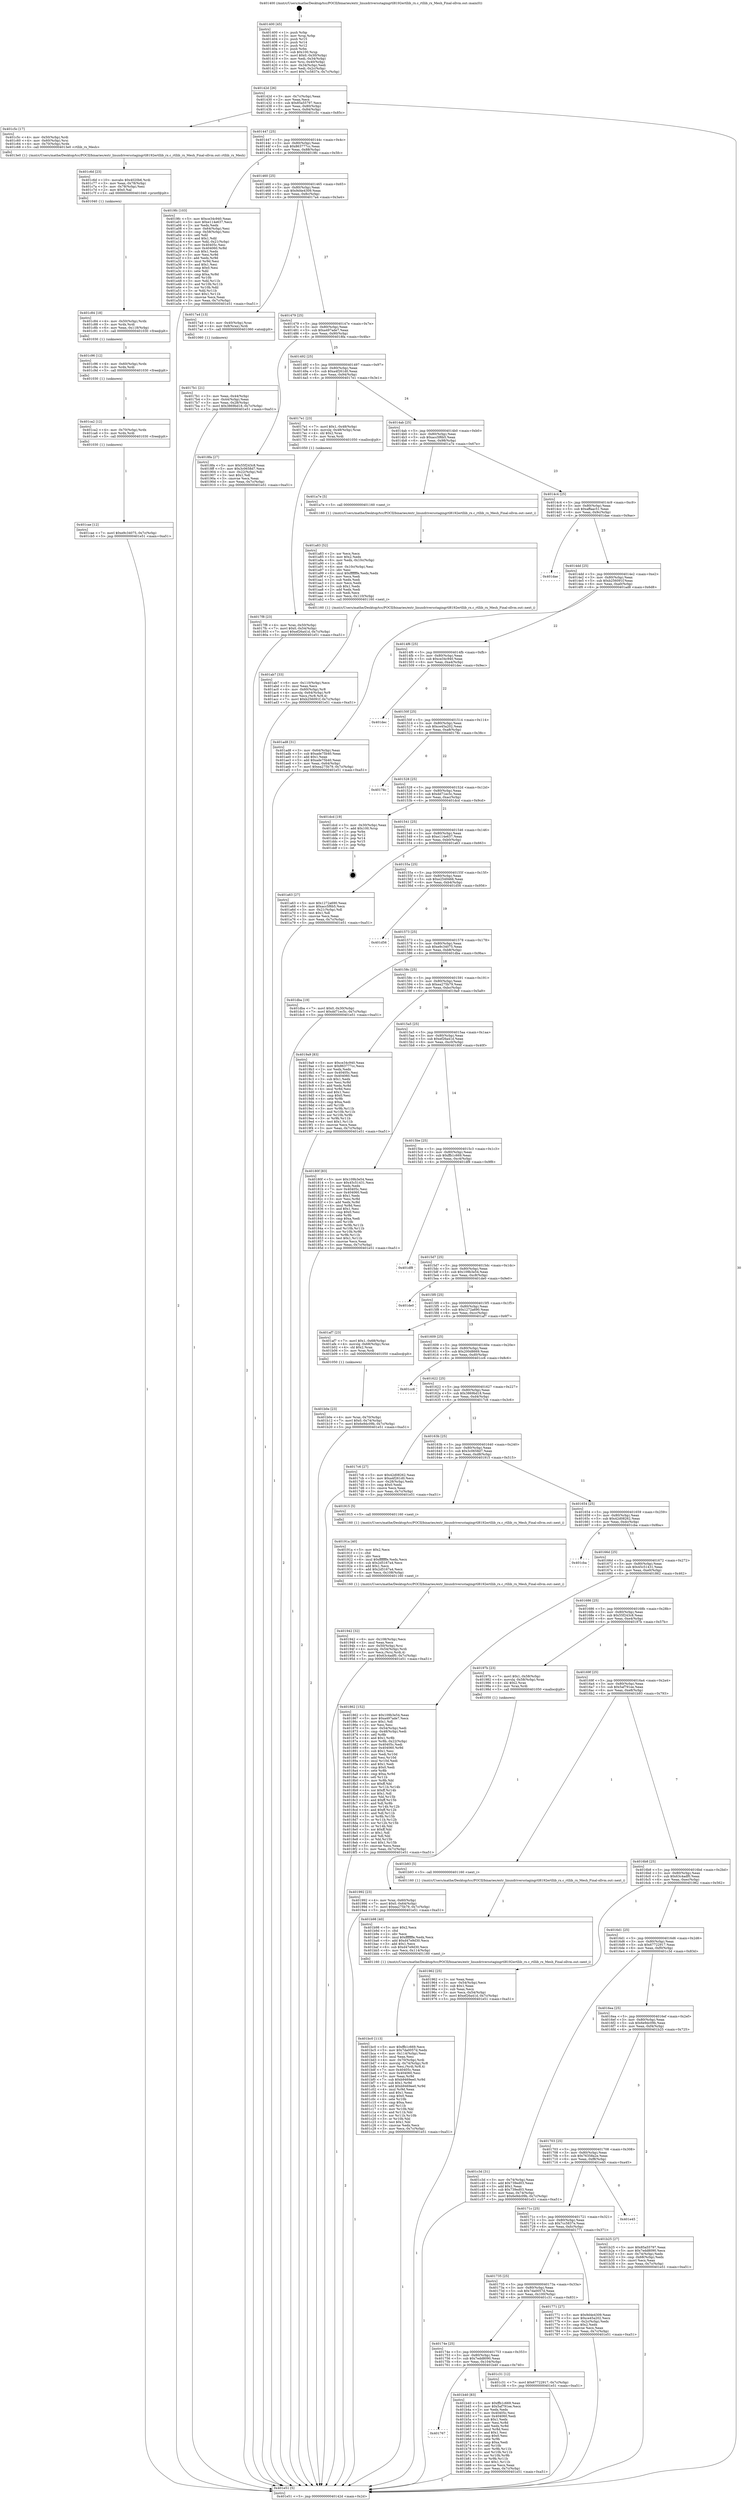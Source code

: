 digraph "0x401400" {
  label = "0x401400 (/mnt/c/Users/mathe/Desktop/tcc/POCII/binaries/extr_linuxdriversstagingrtl8192ertllib_rx.c_rtllib_rx_Mesh_Final-ollvm.out::main(0))"
  labelloc = "t"
  node[shape=record]

  Entry [label="",width=0.3,height=0.3,shape=circle,fillcolor=black,style=filled]
  "0x40142d" [label="{
     0x40142d [26]\l
     | [instrs]\l
     &nbsp;&nbsp;0x40142d \<+3\>: mov -0x7c(%rbp),%eax\l
     &nbsp;&nbsp;0x401430 \<+2\>: mov %eax,%ecx\l
     &nbsp;&nbsp;0x401432 \<+6\>: sub $0x85a55797,%ecx\l
     &nbsp;&nbsp;0x401438 \<+3\>: mov %eax,-0x80(%rbp)\l
     &nbsp;&nbsp;0x40143b \<+6\>: mov %ecx,-0x84(%rbp)\l
     &nbsp;&nbsp;0x401441 \<+6\>: je 0000000000401c5c \<main+0x85c\>\l
  }"]
  "0x401c5c" [label="{
     0x401c5c [17]\l
     | [instrs]\l
     &nbsp;&nbsp;0x401c5c \<+4\>: mov -0x50(%rbp),%rdi\l
     &nbsp;&nbsp;0x401c60 \<+4\>: mov -0x60(%rbp),%rsi\l
     &nbsp;&nbsp;0x401c64 \<+4\>: mov -0x70(%rbp),%rdx\l
     &nbsp;&nbsp;0x401c68 \<+5\>: call 00000000004013e0 \<rtllib_rx_Mesh\>\l
     | [calls]\l
     &nbsp;&nbsp;0x4013e0 \{1\} (/mnt/c/Users/mathe/Desktop/tcc/POCII/binaries/extr_linuxdriversstagingrtl8192ertllib_rx.c_rtllib_rx_Mesh_Final-ollvm.out::rtllib_rx_Mesh)\l
  }"]
  "0x401447" [label="{
     0x401447 [25]\l
     | [instrs]\l
     &nbsp;&nbsp;0x401447 \<+5\>: jmp 000000000040144c \<main+0x4c\>\l
     &nbsp;&nbsp;0x40144c \<+3\>: mov -0x80(%rbp),%eax\l
     &nbsp;&nbsp;0x40144f \<+5\>: sub $0x863777cc,%eax\l
     &nbsp;&nbsp;0x401454 \<+6\>: mov %eax,-0x88(%rbp)\l
     &nbsp;&nbsp;0x40145a \<+6\>: je 00000000004019fc \<main+0x5fc\>\l
  }"]
  Exit [label="",width=0.3,height=0.3,shape=circle,fillcolor=black,style=filled,peripheries=2]
  "0x4019fc" [label="{
     0x4019fc [103]\l
     | [instrs]\l
     &nbsp;&nbsp;0x4019fc \<+5\>: mov $0xce34c940,%eax\l
     &nbsp;&nbsp;0x401a01 \<+5\>: mov $0xe114e637,%ecx\l
     &nbsp;&nbsp;0x401a06 \<+2\>: xor %edx,%edx\l
     &nbsp;&nbsp;0x401a08 \<+3\>: mov -0x64(%rbp),%esi\l
     &nbsp;&nbsp;0x401a0b \<+3\>: cmp -0x58(%rbp),%esi\l
     &nbsp;&nbsp;0x401a0e \<+4\>: setl %dil\l
     &nbsp;&nbsp;0x401a12 \<+4\>: and $0x1,%dil\l
     &nbsp;&nbsp;0x401a16 \<+4\>: mov %dil,-0x21(%rbp)\l
     &nbsp;&nbsp;0x401a1a \<+7\>: mov 0x40405c,%esi\l
     &nbsp;&nbsp;0x401a21 \<+8\>: mov 0x404060,%r8d\l
     &nbsp;&nbsp;0x401a29 \<+3\>: sub $0x1,%edx\l
     &nbsp;&nbsp;0x401a2c \<+3\>: mov %esi,%r9d\l
     &nbsp;&nbsp;0x401a2f \<+3\>: add %edx,%r9d\l
     &nbsp;&nbsp;0x401a32 \<+4\>: imul %r9d,%esi\l
     &nbsp;&nbsp;0x401a36 \<+3\>: and $0x1,%esi\l
     &nbsp;&nbsp;0x401a39 \<+3\>: cmp $0x0,%esi\l
     &nbsp;&nbsp;0x401a3c \<+4\>: sete %dil\l
     &nbsp;&nbsp;0x401a40 \<+4\>: cmp $0xa,%r8d\l
     &nbsp;&nbsp;0x401a44 \<+4\>: setl %r10b\l
     &nbsp;&nbsp;0x401a48 \<+3\>: mov %dil,%r11b\l
     &nbsp;&nbsp;0x401a4b \<+3\>: and %r10b,%r11b\l
     &nbsp;&nbsp;0x401a4e \<+3\>: xor %r10b,%dil\l
     &nbsp;&nbsp;0x401a51 \<+3\>: or %dil,%r11b\l
     &nbsp;&nbsp;0x401a54 \<+4\>: test $0x1,%r11b\l
     &nbsp;&nbsp;0x401a58 \<+3\>: cmovne %ecx,%eax\l
     &nbsp;&nbsp;0x401a5b \<+3\>: mov %eax,-0x7c(%rbp)\l
     &nbsp;&nbsp;0x401a5e \<+5\>: jmp 0000000000401e51 \<main+0xa51\>\l
  }"]
  "0x401460" [label="{
     0x401460 [25]\l
     | [instrs]\l
     &nbsp;&nbsp;0x401460 \<+5\>: jmp 0000000000401465 \<main+0x65\>\l
     &nbsp;&nbsp;0x401465 \<+3\>: mov -0x80(%rbp),%eax\l
     &nbsp;&nbsp;0x401468 \<+5\>: sub $0x9d4e4309,%eax\l
     &nbsp;&nbsp;0x40146d \<+6\>: mov %eax,-0x8c(%rbp)\l
     &nbsp;&nbsp;0x401473 \<+6\>: je 00000000004017a4 \<main+0x3a4\>\l
  }"]
  "0x401cae" [label="{
     0x401cae [12]\l
     | [instrs]\l
     &nbsp;&nbsp;0x401cae \<+7\>: movl $0xe9c34075,-0x7c(%rbp)\l
     &nbsp;&nbsp;0x401cb5 \<+5\>: jmp 0000000000401e51 \<main+0xa51\>\l
  }"]
  "0x4017a4" [label="{
     0x4017a4 [13]\l
     | [instrs]\l
     &nbsp;&nbsp;0x4017a4 \<+4\>: mov -0x40(%rbp),%rax\l
     &nbsp;&nbsp;0x4017a8 \<+4\>: mov 0x8(%rax),%rdi\l
     &nbsp;&nbsp;0x4017ac \<+5\>: call 0000000000401060 \<atoi@plt\>\l
     | [calls]\l
     &nbsp;&nbsp;0x401060 \{1\} (unknown)\l
  }"]
  "0x401479" [label="{
     0x401479 [25]\l
     | [instrs]\l
     &nbsp;&nbsp;0x401479 \<+5\>: jmp 000000000040147e \<main+0x7e\>\l
     &nbsp;&nbsp;0x40147e \<+3\>: mov -0x80(%rbp),%eax\l
     &nbsp;&nbsp;0x401481 \<+5\>: sub $0xa497ade7,%eax\l
     &nbsp;&nbsp;0x401486 \<+6\>: mov %eax,-0x90(%rbp)\l
     &nbsp;&nbsp;0x40148c \<+6\>: je 00000000004018fa \<main+0x4fa\>\l
  }"]
  "0x401ca2" [label="{
     0x401ca2 [12]\l
     | [instrs]\l
     &nbsp;&nbsp;0x401ca2 \<+4\>: mov -0x70(%rbp),%rdx\l
     &nbsp;&nbsp;0x401ca6 \<+3\>: mov %rdx,%rdi\l
     &nbsp;&nbsp;0x401ca9 \<+5\>: call 0000000000401030 \<free@plt\>\l
     | [calls]\l
     &nbsp;&nbsp;0x401030 \{1\} (unknown)\l
  }"]
  "0x4018fa" [label="{
     0x4018fa [27]\l
     | [instrs]\l
     &nbsp;&nbsp;0x4018fa \<+5\>: mov $0x55f243c8,%eax\l
     &nbsp;&nbsp;0x4018ff \<+5\>: mov $0x3c0658d7,%ecx\l
     &nbsp;&nbsp;0x401904 \<+3\>: mov -0x22(%rbp),%dl\l
     &nbsp;&nbsp;0x401907 \<+3\>: test $0x1,%dl\l
     &nbsp;&nbsp;0x40190a \<+3\>: cmovne %ecx,%eax\l
     &nbsp;&nbsp;0x40190d \<+3\>: mov %eax,-0x7c(%rbp)\l
     &nbsp;&nbsp;0x401910 \<+5\>: jmp 0000000000401e51 \<main+0xa51\>\l
  }"]
  "0x401492" [label="{
     0x401492 [25]\l
     | [instrs]\l
     &nbsp;&nbsp;0x401492 \<+5\>: jmp 0000000000401497 \<main+0x97\>\l
     &nbsp;&nbsp;0x401497 \<+3\>: mov -0x80(%rbp),%eax\l
     &nbsp;&nbsp;0x40149a \<+5\>: sub $0xa4f261d0,%eax\l
     &nbsp;&nbsp;0x40149f \<+6\>: mov %eax,-0x94(%rbp)\l
     &nbsp;&nbsp;0x4014a5 \<+6\>: je 00000000004017e1 \<main+0x3e1\>\l
  }"]
  "0x401c96" [label="{
     0x401c96 [12]\l
     | [instrs]\l
     &nbsp;&nbsp;0x401c96 \<+4\>: mov -0x60(%rbp),%rdx\l
     &nbsp;&nbsp;0x401c9a \<+3\>: mov %rdx,%rdi\l
     &nbsp;&nbsp;0x401c9d \<+5\>: call 0000000000401030 \<free@plt\>\l
     | [calls]\l
     &nbsp;&nbsp;0x401030 \{1\} (unknown)\l
  }"]
  "0x4017e1" [label="{
     0x4017e1 [23]\l
     | [instrs]\l
     &nbsp;&nbsp;0x4017e1 \<+7\>: movl $0x1,-0x48(%rbp)\l
     &nbsp;&nbsp;0x4017e8 \<+4\>: movslq -0x48(%rbp),%rax\l
     &nbsp;&nbsp;0x4017ec \<+4\>: shl $0x2,%rax\l
     &nbsp;&nbsp;0x4017f0 \<+3\>: mov %rax,%rdi\l
     &nbsp;&nbsp;0x4017f3 \<+5\>: call 0000000000401050 \<malloc@plt\>\l
     | [calls]\l
     &nbsp;&nbsp;0x401050 \{1\} (unknown)\l
  }"]
  "0x4014ab" [label="{
     0x4014ab [25]\l
     | [instrs]\l
     &nbsp;&nbsp;0x4014ab \<+5\>: jmp 00000000004014b0 \<main+0xb0\>\l
     &nbsp;&nbsp;0x4014b0 \<+3\>: mov -0x80(%rbp),%eax\l
     &nbsp;&nbsp;0x4014b3 \<+5\>: sub $0xacc5f6b5,%eax\l
     &nbsp;&nbsp;0x4014b8 \<+6\>: mov %eax,-0x98(%rbp)\l
     &nbsp;&nbsp;0x4014be \<+6\>: je 0000000000401a7e \<main+0x67e\>\l
  }"]
  "0x401c84" [label="{
     0x401c84 [18]\l
     | [instrs]\l
     &nbsp;&nbsp;0x401c84 \<+4\>: mov -0x50(%rbp),%rdx\l
     &nbsp;&nbsp;0x401c88 \<+3\>: mov %rdx,%rdi\l
     &nbsp;&nbsp;0x401c8b \<+6\>: mov %eax,-0x118(%rbp)\l
     &nbsp;&nbsp;0x401c91 \<+5\>: call 0000000000401030 \<free@plt\>\l
     | [calls]\l
     &nbsp;&nbsp;0x401030 \{1\} (unknown)\l
  }"]
  "0x401a7e" [label="{
     0x401a7e [5]\l
     | [instrs]\l
     &nbsp;&nbsp;0x401a7e \<+5\>: call 0000000000401160 \<next_i\>\l
     | [calls]\l
     &nbsp;&nbsp;0x401160 \{1\} (/mnt/c/Users/mathe/Desktop/tcc/POCII/binaries/extr_linuxdriversstagingrtl8192ertllib_rx.c_rtllib_rx_Mesh_Final-ollvm.out::next_i)\l
  }"]
  "0x4014c4" [label="{
     0x4014c4 [25]\l
     | [instrs]\l
     &nbsp;&nbsp;0x4014c4 \<+5\>: jmp 00000000004014c9 \<main+0xc9\>\l
     &nbsp;&nbsp;0x4014c9 \<+3\>: mov -0x80(%rbp),%eax\l
     &nbsp;&nbsp;0x4014cc \<+5\>: sub $0xaffaac51,%eax\l
     &nbsp;&nbsp;0x4014d1 \<+6\>: mov %eax,-0x9c(%rbp)\l
     &nbsp;&nbsp;0x4014d7 \<+6\>: je 0000000000401dae \<main+0x9ae\>\l
  }"]
  "0x401c6d" [label="{
     0x401c6d [23]\l
     | [instrs]\l
     &nbsp;&nbsp;0x401c6d \<+10\>: movabs $0x4020b6,%rdi\l
     &nbsp;&nbsp;0x401c77 \<+3\>: mov %eax,-0x78(%rbp)\l
     &nbsp;&nbsp;0x401c7a \<+3\>: mov -0x78(%rbp),%esi\l
     &nbsp;&nbsp;0x401c7d \<+2\>: mov $0x0,%al\l
     &nbsp;&nbsp;0x401c7f \<+5\>: call 0000000000401040 \<printf@plt\>\l
     | [calls]\l
     &nbsp;&nbsp;0x401040 \{1\} (unknown)\l
  }"]
  "0x401dae" [label="{
     0x401dae\l
  }", style=dashed]
  "0x4014dd" [label="{
     0x4014dd [25]\l
     | [instrs]\l
     &nbsp;&nbsp;0x4014dd \<+5\>: jmp 00000000004014e2 \<main+0xe2\>\l
     &nbsp;&nbsp;0x4014e2 \<+3\>: mov -0x80(%rbp),%eax\l
     &nbsp;&nbsp;0x4014e5 \<+5\>: sub $0xb256091f,%eax\l
     &nbsp;&nbsp;0x4014ea \<+6\>: mov %eax,-0xa0(%rbp)\l
     &nbsp;&nbsp;0x4014f0 \<+6\>: je 0000000000401ad8 \<main+0x6d8\>\l
  }"]
  "0x401bc0" [label="{
     0x401bc0 [113]\l
     | [instrs]\l
     &nbsp;&nbsp;0x401bc0 \<+5\>: mov $0xffb1c669,%ecx\l
     &nbsp;&nbsp;0x401bc5 \<+5\>: mov $0x7da0057d,%edx\l
     &nbsp;&nbsp;0x401bca \<+6\>: mov -0x114(%rbp),%esi\l
     &nbsp;&nbsp;0x401bd0 \<+3\>: imul %eax,%esi\l
     &nbsp;&nbsp;0x401bd3 \<+4\>: mov -0x70(%rbp),%rdi\l
     &nbsp;&nbsp;0x401bd7 \<+4\>: movslq -0x74(%rbp),%r8\l
     &nbsp;&nbsp;0x401bdb \<+4\>: mov %esi,(%rdi,%r8,4)\l
     &nbsp;&nbsp;0x401bdf \<+7\>: mov 0x40405c,%eax\l
     &nbsp;&nbsp;0x401be6 \<+7\>: mov 0x404060,%esi\l
     &nbsp;&nbsp;0x401bed \<+3\>: mov %eax,%r9d\l
     &nbsp;&nbsp;0x401bf0 \<+7\>: sub $0xb9469ee0,%r9d\l
     &nbsp;&nbsp;0x401bf7 \<+4\>: sub $0x1,%r9d\l
     &nbsp;&nbsp;0x401bfb \<+7\>: add $0xb9469ee0,%r9d\l
     &nbsp;&nbsp;0x401c02 \<+4\>: imul %r9d,%eax\l
     &nbsp;&nbsp;0x401c06 \<+3\>: and $0x1,%eax\l
     &nbsp;&nbsp;0x401c09 \<+3\>: cmp $0x0,%eax\l
     &nbsp;&nbsp;0x401c0c \<+4\>: sete %r10b\l
     &nbsp;&nbsp;0x401c10 \<+3\>: cmp $0xa,%esi\l
     &nbsp;&nbsp;0x401c13 \<+4\>: setl %r11b\l
     &nbsp;&nbsp;0x401c17 \<+3\>: mov %r10b,%bl\l
     &nbsp;&nbsp;0x401c1a \<+3\>: and %r11b,%bl\l
     &nbsp;&nbsp;0x401c1d \<+3\>: xor %r11b,%r10b\l
     &nbsp;&nbsp;0x401c20 \<+3\>: or %r10b,%bl\l
     &nbsp;&nbsp;0x401c23 \<+3\>: test $0x1,%bl\l
     &nbsp;&nbsp;0x401c26 \<+3\>: cmovne %edx,%ecx\l
     &nbsp;&nbsp;0x401c29 \<+3\>: mov %ecx,-0x7c(%rbp)\l
     &nbsp;&nbsp;0x401c2c \<+5\>: jmp 0000000000401e51 \<main+0xa51\>\l
  }"]
  "0x401ad8" [label="{
     0x401ad8 [31]\l
     | [instrs]\l
     &nbsp;&nbsp;0x401ad8 \<+3\>: mov -0x64(%rbp),%eax\l
     &nbsp;&nbsp;0x401adb \<+5\>: sub $0xade75b40,%eax\l
     &nbsp;&nbsp;0x401ae0 \<+3\>: add $0x1,%eax\l
     &nbsp;&nbsp;0x401ae3 \<+5\>: add $0xade75b40,%eax\l
     &nbsp;&nbsp;0x401ae8 \<+3\>: mov %eax,-0x64(%rbp)\l
     &nbsp;&nbsp;0x401aeb \<+7\>: movl $0xea275b79,-0x7c(%rbp)\l
     &nbsp;&nbsp;0x401af2 \<+5\>: jmp 0000000000401e51 \<main+0xa51\>\l
  }"]
  "0x4014f6" [label="{
     0x4014f6 [25]\l
     | [instrs]\l
     &nbsp;&nbsp;0x4014f6 \<+5\>: jmp 00000000004014fb \<main+0xfb\>\l
     &nbsp;&nbsp;0x4014fb \<+3\>: mov -0x80(%rbp),%eax\l
     &nbsp;&nbsp;0x4014fe \<+5\>: sub $0xce34c940,%eax\l
     &nbsp;&nbsp;0x401503 \<+6\>: mov %eax,-0xa4(%rbp)\l
     &nbsp;&nbsp;0x401509 \<+6\>: je 0000000000401dec \<main+0x9ec\>\l
  }"]
  "0x401b98" [label="{
     0x401b98 [40]\l
     | [instrs]\l
     &nbsp;&nbsp;0x401b98 \<+5\>: mov $0x2,%ecx\l
     &nbsp;&nbsp;0x401b9d \<+1\>: cltd\l
     &nbsp;&nbsp;0x401b9e \<+2\>: idiv %ecx\l
     &nbsp;&nbsp;0x401ba0 \<+6\>: imul $0xfffffffe,%edx,%ecx\l
     &nbsp;&nbsp;0x401ba6 \<+6\>: add $0xd47e9d30,%ecx\l
     &nbsp;&nbsp;0x401bac \<+3\>: add $0x1,%ecx\l
     &nbsp;&nbsp;0x401baf \<+6\>: sub $0xd47e9d30,%ecx\l
     &nbsp;&nbsp;0x401bb5 \<+6\>: mov %ecx,-0x114(%rbp)\l
     &nbsp;&nbsp;0x401bbb \<+5\>: call 0000000000401160 \<next_i\>\l
     | [calls]\l
     &nbsp;&nbsp;0x401160 \{1\} (/mnt/c/Users/mathe/Desktop/tcc/POCII/binaries/extr_linuxdriversstagingrtl8192ertllib_rx.c_rtllib_rx_Mesh_Final-ollvm.out::next_i)\l
  }"]
  "0x401dec" [label="{
     0x401dec\l
  }", style=dashed]
  "0x40150f" [label="{
     0x40150f [25]\l
     | [instrs]\l
     &nbsp;&nbsp;0x40150f \<+5\>: jmp 0000000000401514 \<main+0x114\>\l
     &nbsp;&nbsp;0x401514 \<+3\>: mov -0x80(%rbp),%eax\l
     &nbsp;&nbsp;0x401517 \<+5\>: sub $0xce45a202,%eax\l
     &nbsp;&nbsp;0x40151c \<+6\>: mov %eax,-0xa8(%rbp)\l
     &nbsp;&nbsp;0x401522 \<+6\>: je 000000000040178c \<main+0x38c\>\l
  }"]
  "0x401767" [label="{
     0x401767\l
  }", style=dashed]
  "0x40178c" [label="{
     0x40178c\l
  }", style=dashed]
  "0x401528" [label="{
     0x401528 [25]\l
     | [instrs]\l
     &nbsp;&nbsp;0x401528 \<+5\>: jmp 000000000040152d \<main+0x12d\>\l
     &nbsp;&nbsp;0x40152d \<+3\>: mov -0x80(%rbp),%eax\l
     &nbsp;&nbsp;0x401530 \<+5\>: sub $0xdd71ec5c,%eax\l
     &nbsp;&nbsp;0x401535 \<+6\>: mov %eax,-0xac(%rbp)\l
     &nbsp;&nbsp;0x40153b \<+6\>: je 0000000000401dcd \<main+0x9cd\>\l
  }"]
  "0x401b40" [label="{
     0x401b40 [83]\l
     | [instrs]\l
     &nbsp;&nbsp;0x401b40 \<+5\>: mov $0xffb1c669,%eax\l
     &nbsp;&nbsp;0x401b45 \<+5\>: mov $0x5af791ee,%ecx\l
     &nbsp;&nbsp;0x401b4a \<+2\>: xor %edx,%edx\l
     &nbsp;&nbsp;0x401b4c \<+7\>: mov 0x40405c,%esi\l
     &nbsp;&nbsp;0x401b53 \<+7\>: mov 0x404060,%edi\l
     &nbsp;&nbsp;0x401b5a \<+3\>: sub $0x1,%edx\l
     &nbsp;&nbsp;0x401b5d \<+3\>: mov %esi,%r8d\l
     &nbsp;&nbsp;0x401b60 \<+3\>: add %edx,%r8d\l
     &nbsp;&nbsp;0x401b63 \<+4\>: imul %r8d,%esi\l
     &nbsp;&nbsp;0x401b67 \<+3\>: and $0x1,%esi\l
     &nbsp;&nbsp;0x401b6a \<+3\>: cmp $0x0,%esi\l
     &nbsp;&nbsp;0x401b6d \<+4\>: sete %r9b\l
     &nbsp;&nbsp;0x401b71 \<+3\>: cmp $0xa,%edi\l
     &nbsp;&nbsp;0x401b74 \<+4\>: setl %r10b\l
     &nbsp;&nbsp;0x401b78 \<+3\>: mov %r9b,%r11b\l
     &nbsp;&nbsp;0x401b7b \<+3\>: and %r10b,%r11b\l
     &nbsp;&nbsp;0x401b7e \<+3\>: xor %r10b,%r9b\l
     &nbsp;&nbsp;0x401b81 \<+3\>: or %r9b,%r11b\l
     &nbsp;&nbsp;0x401b84 \<+4\>: test $0x1,%r11b\l
     &nbsp;&nbsp;0x401b88 \<+3\>: cmovne %ecx,%eax\l
     &nbsp;&nbsp;0x401b8b \<+3\>: mov %eax,-0x7c(%rbp)\l
     &nbsp;&nbsp;0x401b8e \<+5\>: jmp 0000000000401e51 \<main+0xa51\>\l
  }"]
  "0x401dcd" [label="{
     0x401dcd [19]\l
     | [instrs]\l
     &nbsp;&nbsp;0x401dcd \<+3\>: mov -0x30(%rbp),%eax\l
     &nbsp;&nbsp;0x401dd0 \<+7\>: add $0x100,%rsp\l
     &nbsp;&nbsp;0x401dd7 \<+1\>: pop %rbx\l
     &nbsp;&nbsp;0x401dd8 \<+2\>: pop %r12\l
     &nbsp;&nbsp;0x401dda \<+2\>: pop %r14\l
     &nbsp;&nbsp;0x401ddc \<+2\>: pop %r15\l
     &nbsp;&nbsp;0x401dde \<+1\>: pop %rbp\l
     &nbsp;&nbsp;0x401ddf \<+1\>: ret\l
  }"]
  "0x401541" [label="{
     0x401541 [25]\l
     | [instrs]\l
     &nbsp;&nbsp;0x401541 \<+5\>: jmp 0000000000401546 \<main+0x146\>\l
     &nbsp;&nbsp;0x401546 \<+3\>: mov -0x80(%rbp),%eax\l
     &nbsp;&nbsp;0x401549 \<+5\>: sub $0xe114e637,%eax\l
     &nbsp;&nbsp;0x40154e \<+6\>: mov %eax,-0xb0(%rbp)\l
     &nbsp;&nbsp;0x401554 \<+6\>: je 0000000000401a63 \<main+0x663\>\l
  }"]
  "0x40174e" [label="{
     0x40174e [25]\l
     | [instrs]\l
     &nbsp;&nbsp;0x40174e \<+5\>: jmp 0000000000401753 \<main+0x353\>\l
     &nbsp;&nbsp;0x401753 \<+3\>: mov -0x80(%rbp),%eax\l
     &nbsp;&nbsp;0x401756 \<+5\>: sub $0x7edd8090,%eax\l
     &nbsp;&nbsp;0x40175b \<+6\>: mov %eax,-0x104(%rbp)\l
     &nbsp;&nbsp;0x401761 \<+6\>: je 0000000000401b40 \<main+0x740\>\l
  }"]
  "0x401a63" [label="{
     0x401a63 [27]\l
     | [instrs]\l
     &nbsp;&nbsp;0x401a63 \<+5\>: mov $0x1272a690,%eax\l
     &nbsp;&nbsp;0x401a68 \<+5\>: mov $0xacc5f6b5,%ecx\l
     &nbsp;&nbsp;0x401a6d \<+3\>: mov -0x21(%rbp),%dl\l
     &nbsp;&nbsp;0x401a70 \<+3\>: test $0x1,%dl\l
     &nbsp;&nbsp;0x401a73 \<+3\>: cmovne %ecx,%eax\l
     &nbsp;&nbsp;0x401a76 \<+3\>: mov %eax,-0x7c(%rbp)\l
     &nbsp;&nbsp;0x401a79 \<+5\>: jmp 0000000000401e51 \<main+0xa51\>\l
  }"]
  "0x40155a" [label="{
     0x40155a [25]\l
     | [instrs]\l
     &nbsp;&nbsp;0x40155a \<+5\>: jmp 000000000040155f \<main+0x15f\>\l
     &nbsp;&nbsp;0x40155f \<+3\>: mov -0x80(%rbp),%eax\l
     &nbsp;&nbsp;0x401562 \<+5\>: sub $0xe2549466,%eax\l
     &nbsp;&nbsp;0x401567 \<+6\>: mov %eax,-0xb4(%rbp)\l
     &nbsp;&nbsp;0x40156d \<+6\>: je 0000000000401d56 \<main+0x956\>\l
  }"]
  "0x401c31" [label="{
     0x401c31 [12]\l
     | [instrs]\l
     &nbsp;&nbsp;0x401c31 \<+7\>: movl $0x67722917,-0x7c(%rbp)\l
     &nbsp;&nbsp;0x401c38 \<+5\>: jmp 0000000000401e51 \<main+0xa51\>\l
  }"]
  "0x401d56" [label="{
     0x401d56\l
  }", style=dashed]
  "0x401573" [label="{
     0x401573 [25]\l
     | [instrs]\l
     &nbsp;&nbsp;0x401573 \<+5\>: jmp 0000000000401578 \<main+0x178\>\l
     &nbsp;&nbsp;0x401578 \<+3\>: mov -0x80(%rbp),%eax\l
     &nbsp;&nbsp;0x40157b \<+5\>: sub $0xe9c34075,%eax\l
     &nbsp;&nbsp;0x401580 \<+6\>: mov %eax,-0xb8(%rbp)\l
     &nbsp;&nbsp;0x401586 \<+6\>: je 0000000000401dba \<main+0x9ba\>\l
  }"]
  "0x401b0e" [label="{
     0x401b0e [23]\l
     | [instrs]\l
     &nbsp;&nbsp;0x401b0e \<+4\>: mov %rax,-0x70(%rbp)\l
     &nbsp;&nbsp;0x401b12 \<+7\>: movl $0x0,-0x74(%rbp)\l
     &nbsp;&nbsp;0x401b19 \<+7\>: movl $0x6e9dc09b,-0x7c(%rbp)\l
     &nbsp;&nbsp;0x401b20 \<+5\>: jmp 0000000000401e51 \<main+0xa51\>\l
  }"]
  "0x401dba" [label="{
     0x401dba [19]\l
     | [instrs]\l
     &nbsp;&nbsp;0x401dba \<+7\>: movl $0x0,-0x30(%rbp)\l
     &nbsp;&nbsp;0x401dc1 \<+7\>: movl $0xdd71ec5c,-0x7c(%rbp)\l
     &nbsp;&nbsp;0x401dc8 \<+5\>: jmp 0000000000401e51 \<main+0xa51\>\l
  }"]
  "0x40158c" [label="{
     0x40158c [25]\l
     | [instrs]\l
     &nbsp;&nbsp;0x40158c \<+5\>: jmp 0000000000401591 \<main+0x191\>\l
     &nbsp;&nbsp;0x401591 \<+3\>: mov -0x80(%rbp),%eax\l
     &nbsp;&nbsp;0x401594 \<+5\>: sub $0xea275b79,%eax\l
     &nbsp;&nbsp;0x401599 \<+6\>: mov %eax,-0xbc(%rbp)\l
     &nbsp;&nbsp;0x40159f \<+6\>: je 00000000004019a9 \<main+0x5a9\>\l
  }"]
  "0x401ab7" [label="{
     0x401ab7 [33]\l
     | [instrs]\l
     &nbsp;&nbsp;0x401ab7 \<+6\>: mov -0x110(%rbp),%ecx\l
     &nbsp;&nbsp;0x401abd \<+3\>: imul %eax,%ecx\l
     &nbsp;&nbsp;0x401ac0 \<+4\>: mov -0x60(%rbp),%r8\l
     &nbsp;&nbsp;0x401ac4 \<+4\>: movslq -0x64(%rbp),%r9\l
     &nbsp;&nbsp;0x401ac8 \<+4\>: mov %ecx,(%r8,%r9,4)\l
     &nbsp;&nbsp;0x401acc \<+7\>: movl $0xb256091f,-0x7c(%rbp)\l
     &nbsp;&nbsp;0x401ad3 \<+5\>: jmp 0000000000401e51 \<main+0xa51\>\l
  }"]
  "0x4019a9" [label="{
     0x4019a9 [83]\l
     | [instrs]\l
     &nbsp;&nbsp;0x4019a9 \<+5\>: mov $0xce34c940,%eax\l
     &nbsp;&nbsp;0x4019ae \<+5\>: mov $0x863777cc,%ecx\l
     &nbsp;&nbsp;0x4019b3 \<+2\>: xor %edx,%edx\l
     &nbsp;&nbsp;0x4019b5 \<+7\>: mov 0x40405c,%esi\l
     &nbsp;&nbsp;0x4019bc \<+7\>: mov 0x404060,%edi\l
     &nbsp;&nbsp;0x4019c3 \<+3\>: sub $0x1,%edx\l
     &nbsp;&nbsp;0x4019c6 \<+3\>: mov %esi,%r8d\l
     &nbsp;&nbsp;0x4019c9 \<+3\>: add %edx,%r8d\l
     &nbsp;&nbsp;0x4019cc \<+4\>: imul %r8d,%esi\l
     &nbsp;&nbsp;0x4019d0 \<+3\>: and $0x1,%esi\l
     &nbsp;&nbsp;0x4019d3 \<+3\>: cmp $0x0,%esi\l
     &nbsp;&nbsp;0x4019d6 \<+4\>: sete %r9b\l
     &nbsp;&nbsp;0x4019da \<+3\>: cmp $0xa,%edi\l
     &nbsp;&nbsp;0x4019dd \<+4\>: setl %r10b\l
     &nbsp;&nbsp;0x4019e1 \<+3\>: mov %r9b,%r11b\l
     &nbsp;&nbsp;0x4019e4 \<+3\>: and %r10b,%r11b\l
     &nbsp;&nbsp;0x4019e7 \<+3\>: xor %r10b,%r9b\l
     &nbsp;&nbsp;0x4019ea \<+3\>: or %r9b,%r11b\l
     &nbsp;&nbsp;0x4019ed \<+4\>: test $0x1,%r11b\l
     &nbsp;&nbsp;0x4019f1 \<+3\>: cmovne %ecx,%eax\l
     &nbsp;&nbsp;0x4019f4 \<+3\>: mov %eax,-0x7c(%rbp)\l
     &nbsp;&nbsp;0x4019f7 \<+5\>: jmp 0000000000401e51 \<main+0xa51\>\l
  }"]
  "0x4015a5" [label="{
     0x4015a5 [25]\l
     | [instrs]\l
     &nbsp;&nbsp;0x4015a5 \<+5\>: jmp 00000000004015aa \<main+0x1aa\>\l
     &nbsp;&nbsp;0x4015aa \<+3\>: mov -0x80(%rbp),%eax\l
     &nbsp;&nbsp;0x4015ad \<+5\>: sub $0xef26a41d,%eax\l
     &nbsp;&nbsp;0x4015b2 \<+6\>: mov %eax,-0xc0(%rbp)\l
     &nbsp;&nbsp;0x4015b8 \<+6\>: je 000000000040180f \<main+0x40f\>\l
  }"]
  "0x401a83" [label="{
     0x401a83 [52]\l
     | [instrs]\l
     &nbsp;&nbsp;0x401a83 \<+2\>: xor %ecx,%ecx\l
     &nbsp;&nbsp;0x401a85 \<+5\>: mov $0x2,%edx\l
     &nbsp;&nbsp;0x401a8a \<+6\>: mov %edx,-0x10c(%rbp)\l
     &nbsp;&nbsp;0x401a90 \<+1\>: cltd\l
     &nbsp;&nbsp;0x401a91 \<+6\>: mov -0x10c(%rbp),%esi\l
     &nbsp;&nbsp;0x401a97 \<+2\>: idiv %esi\l
     &nbsp;&nbsp;0x401a99 \<+6\>: imul $0xfffffffe,%edx,%edx\l
     &nbsp;&nbsp;0x401a9f \<+2\>: mov %ecx,%edi\l
     &nbsp;&nbsp;0x401aa1 \<+2\>: sub %edx,%edi\l
     &nbsp;&nbsp;0x401aa3 \<+2\>: mov %ecx,%edx\l
     &nbsp;&nbsp;0x401aa5 \<+3\>: sub $0x1,%edx\l
     &nbsp;&nbsp;0x401aa8 \<+2\>: add %edx,%edi\l
     &nbsp;&nbsp;0x401aaa \<+2\>: sub %edi,%ecx\l
     &nbsp;&nbsp;0x401aac \<+6\>: mov %ecx,-0x110(%rbp)\l
     &nbsp;&nbsp;0x401ab2 \<+5\>: call 0000000000401160 \<next_i\>\l
     | [calls]\l
     &nbsp;&nbsp;0x401160 \{1\} (/mnt/c/Users/mathe/Desktop/tcc/POCII/binaries/extr_linuxdriversstagingrtl8192ertllib_rx.c_rtllib_rx_Mesh_Final-ollvm.out::next_i)\l
  }"]
  "0x40180f" [label="{
     0x40180f [83]\l
     | [instrs]\l
     &nbsp;&nbsp;0x40180f \<+5\>: mov $0x109b3e54,%eax\l
     &nbsp;&nbsp;0x401814 \<+5\>: mov $0x45c51431,%ecx\l
     &nbsp;&nbsp;0x401819 \<+2\>: xor %edx,%edx\l
     &nbsp;&nbsp;0x40181b \<+7\>: mov 0x40405c,%esi\l
     &nbsp;&nbsp;0x401822 \<+7\>: mov 0x404060,%edi\l
     &nbsp;&nbsp;0x401829 \<+3\>: sub $0x1,%edx\l
     &nbsp;&nbsp;0x40182c \<+3\>: mov %esi,%r8d\l
     &nbsp;&nbsp;0x40182f \<+3\>: add %edx,%r8d\l
     &nbsp;&nbsp;0x401832 \<+4\>: imul %r8d,%esi\l
     &nbsp;&nbsp;0x401836 \<+3\>: and $0x1,%esi\l
     &nbsp;&nbsp;0x401839 \<+3\>: cmp $0x0,%esi\l
     &nbsp;&nbsp;0x40183c \<+4\>: sete %r9b\l
     &nbsp;&nbsp;0x401840 \<+3\>: cmp $0xa,%edi\l
     &nbsp;&nbsp;0x401843 \<+4\>: setl %r10b\l
     &nbsp;&nbsp;0x401847 \<+3\>: mov %r9b,%r11b\l
     &nbsp;&nbsp;0x40184a \<+3\>: and %r10b,%r11b\l
     &nbsp;&nbsp;0x40184d \<+3\>: xor %r10b,%r9b\l
     &nbsp;&nbsp;0x401850 \<+3\>: or %r9b,%r11b\l
     &nbsp;&nbsp;0x401853 \<+4\>: test $0x1,%r11b\l
     &nbsp;&nbsp;0x401857 \<+3\>: cmovne %ecx,%eax\l
     &nbsp;&nbsp;0x40185a \<+3\>: mov %eax,-0x7c(%rbp)\l
     &nbsp;&nbsp;0x40185d \<+5\>: jmp 0000000000401e51 \<main+0xa51\>\l
  }"]
  "0x4015be" [label="{
     0x4015be [25]\l
     | [instrs]\l
     &nbsp;&nbsp;0x4015be \<+5\>: jmp 00000000004015c3 \<main+0x1c3\>\l
     &nbsp;&nbsp;0x4015c3 \<+3\>: mov -0x80(%rbp),%eax\l
     &nbsp;&nbsp;0x4015c6 \<+5\>: sub $0xffb1c669,%eax\l
     &nbsp;&nbsp;0x4015cb \<+6\>: mov %eax,-0xc4(%rbp)\l
     &nbsp;&nbsp;0x4015d1 \<+6\>: je 0000000000401df8 \<main+0x9f8\>\l
  }"]
  "0x401992" [label="{
     0x401992 [23]\l
     | [instrs]\l
     &nbsp;&nbsp;0x401992 \<+4\>: mov %rax,-0x60(%rbp)\l
     &nbsp;&nbsp;0x401996 \<+7\>: movl $0x0,-0x64(%rbp)\l
     &nbsp;&nbsp;0x40199d \<+7\>: movl $0xea275b79,-0x7c(%rbp)\l
     &nbsp;&nbsp;0x4019a4 \<+5\>: jmp 0000000000401e51 \<main+0xa51\>\l
  }"]
  "0x401df8" [label="{
     0x401df8\l
  }", style=dashed]
  "0x4015d7" [label="{
     0x4015d7 [25]\l
     | [instrs]\l
     &nbsp;&nbsp;0x4015d7 \<+5\>: jmp 00000000004015dc \<main+0x1dc\>\l
     &nbsp;&nbsp;0x4015dc \<+3\>: mov -0x80(%rbp),%eax\l
     &nbsp;&nbsp;0x4015df \<+5\>: sub $0x109b3e54,%eax\l
     &nbsp;&nbsp;0x4015e4 \<+6\>: mov %eax,-0xc8(%rbp)\l
     &nbsp;&nbsp;0x4015ea \<+6\>: je 0000000000401de0 \<main+0x9e0\>\l
  }"]
  "0x401942" [label="{
     0x401942 [32]\l
     | [instrs]\l
     &nbsp;&nbsp;0x401942 \<+6\>: mov -0x108(%rbp),%ecx\l
     &nbsp;&nbsp;0x401948 \<+3\>: imul %eax,%ecx\l
     &nbsp;&nbsp;0x40194b \<+4\>: mov -0x50(%rbp),%rsi\l
     &nbsp;&nbsp;0x40194f \<+4\>: movslq -0x54(%rbp),%rdi\l
     &nbsp;&nbsp;0x401953 \<+3\>: mov %ecx,(%rsi,%rdi,4)\l
     &nbsp;&nbsp;0x401956 \<+7\>: movl $0x63c4adf0,-0x7c(%rbp)\l
     &nbsp;&nbsp;0x40195d \<+5\>: jmp 0000000000401e51 \<main+0xa51\>\l
  }"]
  "0x401de0" [label="{
     0x401de0\l
  }", style=dashed]
  "0x4015f0" [label="{
     0x4015f0 [25]\l
     | [instrs]\l
     &nbsp;&nbsp;0x4015f0 \<+5\>: jmp 00000000004015f5 \<main+0x1f5\>\l
     &nbsp;&nbsp;0x4015f5 \<+3\>: mov -0x80(%rbp),%eax\l
     &nbsp;&nbsp;0x4015f8 \<+5\>: sub $0x1272a690,%eax\l
     &nbsp;&nbsp;0x4015fd \<+6\>: mov %eax,-0xcc(%rbp)\l
     &nbsp;&nbsp;0x401603 \<+6\>: je 0000000000401af7 \<main+0x6f7\>\l
  }"]
  "0x40191a" [label="{
     0x40191a [40]\l
     | [instrs]\l
     &nbsp;&nbsp;0x40191a \<+5\>: mov $0x2,%ecx\l
     &nbsp;&nbsp;0x40191f \<+1\>: cltd\l
     &nbsp;&nbsp;0x401920 \<+2\>: idiv %ecx\l
     &nbsp;&nbsp;0x401922 \<+6\>: imul $0xfffffffe,%edx,%ecx\l
     &nbsp;&nbsp;0x401928 \<+6\>: sub $0x2d5167a4,%ecx\l
     &nbsp;&nbsp;0x40192e \<+3\>: add $0x1,%ecx\l
     &nbsp;&nbsp;0x401931 \<+6\>: add $0x2d5167a4,%ecx\l
     &nbsp;&nbsp;0x401937 \<+6\>: mov %ecx,-0x108(%rbp)\l
     &nbsp;&nbsp;0x40193d \<+5\>: call 0000000000401160 \<next_i\>\l
     | [calls]\l
     &nbsp;&nbsp;0x401160 \{1\} (/mnt/c/Users/mathe/Desktop/tcc/POCII/binaries/extr_linuxdriversstagingrtl8192ertllib_rx.c_rtllib_rx_Mesh_Final-ollvm.out::next_i)\l
  }"]
  "0x401af7" [label="{
     0x401af7 [23]\l
     | [instrs]\l
     &nbsp;&nbsp;0x401af7 \<+7\>: movl $0x1,-0x68(%rbp)\l
     &nbsp;&nbsp;0x401afe \<+4\>: movslq -0x68(%rbp),%rax\l
     &nbsp;&nbsp;0x401b02 \<+4\>: shl $0x2,%rax\l
     &nbsp;&nbsp;0x401b06 \<+3\>: mov %rax,%rdi\l
     &nbsp;&nbsp;0x401b09 \<+5\>: call 0000000000401050 \<malloc@plt\>\l
     | [calls]\l
     &nbsp;&nbsp;0x401050 \{1\} (unknown)\l
  }"]
  "0x401609" [label="{
     0x401609 [25]\l
     | [instrs]\l
     &nbsp;&nbsp;0x401609 \<+5\>: jmp 000000000040160e \<main+0x20e\>\l
     &nbsp;&nbsp;0x40160e \<+3\>: mov -0x80(%rbp),%eax\l
     &nbsp;&nbsp;0x401611 \<+5\>: sub $0x200d8669,%eax\l
     &nbsp;&nbsp;0x401616 \<+6\>: mov %eax,-0xd0(%rbp)\l
     &nbsp;&nbsp;0x40161c \<+6\>: je 0000000000401cc6 \<main+0x8c6\>\l
  }"]
  "0x4017f8" [label="{
     0x4017f8 [23]\l
     | [instrs]\l
     &nbsp;&nbsp;0x4017f8 \<+4\>: mov %rax,-0x50(%rbp)\l
     &nbsp;&nbsp;0x4017fc \<+7\>: movl $0x0,-0x54(%rbp)\l
     &nbsp;&nbsp;0x401803 \<+7\>: movl $0xef26a41d,-0x7c(%rbp)\l
     &nbsp;&nbsp;0x40180a \<+5\>: jmp 0000000000401e51 \<main+0xa51\>\l
  }"]
  "0x401cc6" [label="{
     0x401cc6\l
  }", style=dashed]
  "0x401622" [label="{
     0x401622 [25]\l
     | [instrs]\l
     &nbsp;&nbsp;0x401622 \<+5\>: jmp 0000000000401627 \<main+0x227\>\l
     &nbsp;&nbsp;0x401627 \<+3\>: mov -0x80(%rbp),%eax\l
     &nbsp;&nbsp;0x40162a \<+5\>: sub $0x3869bd18,%eax\l
     &nbsp;&nbsp;0x40162f \<+6\>: mov %eax,-0xd4(%rbp)\l
     &nbsp;&nbsp;0x401635 \<+6\>: je 00000000004017c6 \<main+0x3c6\>\l
  }"]
  "0x4017b1" [label="{
     0x4017b1 [21]\l
     | [instrs]\l
     &nbsp;&nbsp;0x4017b1 \<+3\>: mov %eax,-0x44(%rbp)\l
     &nbsp;&nbsp;0x4017b4 \<+3\>: mov -0x44(%rbp),%eax\l
     &nbsp;&nbsp;0x4017b7 \<+3\>: mov %eax,-0x28(%rbp)\l
     &nbsp;&nbsp;0x4017ba \<+7\>: movl $0x3869bd18,-0x7c(%rbp)\l
     &nbsp;&nbsp;0x4017c1 \<+5\>: jmp 0000000000401e51 \<main+0xa51\>\l
  }"]
  "0x4017c6" [label="{
     0x4017c6 [27]\l
     | [instrs]\l
     &nbsp;&nbsp;0x4017c6 \<+5\>: mov $0x42d08262,%eax\l
     &nbsp;&nbsp;0x4017cb \<+5\>: mov $0xa4f261d0,%ecx\l
     &nbsp;&nbsp;0x4017d0 \<+3\>: mov -0x28(%rbp),%edx\l
     &nbsp;&nbsp;0x4017d3 \<+3\>: cmp $0x0,%edx\l
     &nbsp;&nbsp;0x4017d6 \<+3\>: cmove %ecx,%eax\l
     &nbsp;&nbsp;0x4017d9 \<+3\>: mov %eax,-0x7c(%rbp)\l
     &nbsp;&nbsp;0x4017dc \<+5\>: jmp 0000000000401e51 \<main+0xa51\>\l
  }"]
  "0x40163b" [label="{
     0x40163b [25]\l
     | [instrs]\l
     &nbsp;&nbsp;0x40163b \<+5\>: jmp 0000000000401640 \<main+0x240\>\l
     &nbsp;&nbsp;0x401640 \<+3\>: mov -0x80(%rbp),%eax\l
     &nbsp;&nbsp;0x401643 \<+5\>: sub $0x3c0658d7,%eax\l
     &nbsp;&nbsp;0x401648 \<+6\>: mov %eax,-0xd8(%rbp)\l
     &nbsp;&nbsp;0x40164e \<+6\>: je 0000000000401915 \<main+0x515\>\l
  }"]
  "0x401400" [label="{
     0x401400 [45]\l
     | [instrs]\l
     &nbsp;&nbsp;0x401400 \<+1\>: push %rbp\l
     &nbsp;&nbsp;0x401401 \<+3\>: mov %rsp,%rbp\l
     &nbsp;&nbsp;0x401404 \<+2\>: push %r15\l
     &nbsp;&nbsp;0x401406 \<+2\>: push %r14\l
     &nbsp;&nbsp;0x401408 \<+2\>: push %r12\l
     &nbsp;&nbsp;0x40140a \<+1\>: push %rbx\l
     &nbsp;&nbsp;0x40140b \<+7\>: sub $0x100,%rsp\l
     &nbsp;&nbsp;0x401412 \<+7\>: movl $0x0,-0x30(%rbp)\l
     &nbsp;&nbsp;0x401419 \<+3\>: mov %edi,-0x34(%rbp)\l
     &nbsp;&nbsp;0x40141c \<+4\>: mov %rsi,-0x40(%rbp)\l
     &nbsp;&nbsp;0x401420 \<+3\>: mov -0x34(%rbp),%edi\l
     &nbsp;&nbsp;0x401423 \<+3\>: mov %edi,-0x2c(%rbp)\l
     &nbsp;&nbsp;0x401426 \<+7\>: movl $0x7cc5837e,-0x7c(%rbp)\l
  }"]
  "0x401915" [label="{
     0x401915 [5]\l
     | [instrs]\l
     &nbsp;&nbsp;0x401915 \<+5\>: call 0000000000401160 \<next_i\>\l
     | [calls]\l
     &nbsp;&nbsp;0x401160 \{1\} (/mnt/c/Users/mathe/Desktop/tcc/POCII/binaries/extr_linuxdriversstagingrtl8192ertllib_rx.c_rtllib_rx_Mesh_Final-ollvm.out::next_i)\l
  }"]
  "0x401654" [label="{
     0x401654 [25]\l
     | [instrs]\l
     &nbsp;&nbsp;0x401654 \<+5\>: jmp 0000000000401659 \<main+0x259\>\l
     &nbsp;&nbsp;0x401659 \<+3\>: mov -0x80(%rbp),%eax\l
     &nbsp;&nbsp;0x40165c \<+5\>: sub $0x42d08262,%eax\l
     &nbsp;&nbsp;0x401661 \<+6\>: mov %eax,-0xdc(%rbp)\l
     &nbsp;&nbsp;0x401667 \<+6\>: je 0000000000401cba \<main+0x8ba\>\l
  }"]
  "0x401e51" [label="{
     0x401e51 [5]\l
     | [instrs]\l
     &nbsp;&nbsp;0x401e51 \<+5\>: jmp 000000000040142d \<main+0x2d\>\l
  }"]
  "0x401cba" [label="{
     0x401cba\l
  }", style=dashed]
  "0x40166d" [label="{
     0x40166d [25]\l
     | [instrs]\l
     &nbsp;&nbsp;0x40166d \<+5\>: jmp 0000000000401672 \<main+0x272\>\l
     &nbsp;&nbsp;0x401672 \<+3\>: mov -0x80(%rbp),%eax\l
     &nbsp;&nbsp;0x401675 \<+5\>: sub $0x45c51431,%eax\l
     &nbsp;&nbsp;0x40167a \<+6\>: mov %eax,-0xe0(%rbp)\l
     &nbsp;&nbsp;0x401680 \<+6\>: je 0000000000401862 \<main+0x462\>\l
  }"]
  "0x401735" [label="{
     0x401735 [25]\l
     | [instrs]\l
     &nbsp;&nbsp;0x401735 \<+5\>: jmp 000000000040173a \<main+0x33a\>\l
     &nbsp;&nbsp;0x40173a \<+3\>: mov -0x80(%rbp),%eax\l
     &nbsp;&nbsp;0x40173d \<+5\>: sub $0x7da0057d,%eax\l
     &nbsp;&nbsp;0x401742 \<+6\>: mov %eax,-0x100(%rbp)\l
     &nbsp;&nbsp;0x401748 \<+6\>: je 0000000000401c31 \<main+0x831\>\l
  }"]
  "0x401862" [label="{
     0x401862 [152]\l
     | [instrs]\l
     &nbsp;&nbsp;0x401862 \<+5\>: mov $0x109b3e54,%eax\l
     &nbsp;&nbsp;0x401867 \<+5\>: mov $0xa497ade7,%ecx\l
     &nbsp;&nbsp;0x40186c \<+2\>: mov $0x1,%dl\l
     &nbsp;&nbsp;0x40186e \<+2\>: xor %esi,%esi\l
     &nbsp;&nbsp;0x401870 \<+3\>: mov -0x54(%rbp),%edi\l
     &nbsp;&nbsp;0x401873 \<+3\>: cmp -0x48(%rbp),%edi\l
     &nbsp;&nbsp;0x401876 \<+4\>: setl %r8b\l
     &nbsp;&nbsp;0x40187a \<+4\>: and $0x1,%r8b\l
     &nbsp;&nbsp;0x40187e \<+4\>: mov %r8b,-0x22(%rbp)\l
     &nbsp;&nbsp;0x401882 \<+7\>: mov 0x40405c,%edi\l
     &nbsp;&nbsp;0x401889 \<+8\>: mov 0x404060,%r9d\l
     &nbsp;&nbsp;0x401891 \<+3\>: sub $0x1,%esi\l
     &nbsp;&nbsp;0x401894 \<+3\>: mov %edi,%r10d\l
     &nbsp;&nbsp;0x401897 \<+3\>: add %esi,%r10d\l
     &nbsp;&nbsp;0x40189a \<+4\>: imul %r10d,%edi\l
     &nbsp;&nbsp;0x40189e \<+3\>: and $0x1,%edi\l
     &nbsp;&nbsp;0x4018a1 \<+3\>: cmp $0x0,%edi\l
     &nbsp;&nbsp;0x4018a4 \<+4\>: sete %r8b\l
     &nbsp;&nbsp;0x4018a8 \<+4\>: cmp $0xa,%r9d\l
     &nbsp;&nbsp;0x4018ac \<+4\>: setl %r11b\l
     &nbsp;&nbsp;0x4018b0 \<+3\>: mov %r8b,%bl\l
     &nbsp;&nbsp;0x4018b3 \<+3\>: xor $0xff,%bl\l
     &nbsp;&nbsp;0x4018b6 \<+3\>: mov %r11b,%r14b\l
     &nbsp;&nbsp;0x4018b9 \<+4\>: xor $0xff,%r14b\l
     &nbsp;&nbsp;0x4018bd \<+3\>: xor $0x1,%dl\l
     &nbsp;&nbsp;0x4018c0 \<+3\>: mov %bl,%r15b\l
     &nbsp;&nbsp;0x4018c3 \<+4\>: and $0xff,%r15b\l
     &nbsp;&nbsp;0x4018c7 \<+3\>: and %dl,%r8b\l
     &nbsp;&nbsp;0x4018ca \<+3\>: mov %r14b,%r12b\l
     &nbsp;&nbsp;0x4018cd \<+4\>: and $0xff,%r12b\l
     &nbsp;&nbsp;0x4018d1 \<+3\>: and %dl,%r11b\l
     &nbsp;&nbsp;0x4018d4 \<+3\>: or %r8b,%r15b\l
     &nbsp;&nbsp;0x4018d7 \<+3\>: or %r11b,%r12b\l
     &nbsp;&nbsp;0x4018da \<+3\>: xor %r12b,%r15b\l
     &nbsp;&nbsp;0x4018dd \<+3\>: or %r14b,%bl\l
     &nbsp;&nbsp;0x4018e0 \<+3\>: xor $0xff,%bl\l
     &nbsp;&nbsp;0x4018e3 \<+3\>: or $0x1,%dl\l
     &nbsp;&nbsp;0x4018e6 \<+2\>: and %dl,%bl\l
     &nbsp;&nbsp;0x4018e8 \<+3\>: or %bl,%r15b\l
     &nbsp;&nbsp;0x4018eb \<+4\>: test $0x1,%r15b\l
     &nbsp;&nbsp;0x4018ef \<+3\>: cmovne %ecx,%eax\l
     &nbsp;&nbsp;0x4018f2 \<+3\>: mov %eax,-0x7c(%rbp)\l
     &nbsp;&nbsp;0x4018f5 \<+5\>: jmp 0000000000401e51 \<main+0xa51\>\l
  }"]
  "0x401686" [label="{
     0x401686 [25]\l
     | [instrs]\l
     &nbsp;&nbsp;0x401686 \<+5\>: jmp 000000000040168b \<main+0x28b\>\l
     &nbsp;&nbsp;0x40168b \<+3\>: mov -0x80(%rbp),%eax\l
     &nbsp;&nbsp;0x40168e \<+5\>: sub $0x55f243c8,%eax\l
     &nbsp;&nbsp;0x401693 \<+6\>: mov %eax,-0xe4(%rbp)\l
     &nbsp;&nbsp;0x401699 \<+6\>: je 000000000040197b \<main+0x57b\>\l
  }"]
  "0x401771" [label="{
     0x401771 [27]\l
     | [instrs]\l
     &nbsp;&nbsp;0x401771 \<+5\>: mov $0x9d4e4309,%eax\l
     &nbsp;&nbsp;0x401776 \<+5\>: mov $0xce45a202,%ecx\l
     &nbsp;&nbsp;0x40177b \<+3\>: mov -0x2c(%rbp),%edx\l
     &nbsp;&nbsp;0x40177e \<+3\>: cmp $0x2,%edx\l
     &nbsp;&nbsp;0x401781 \<+3\>: cmovne %ecx,%eax\l
     &nbsp;&nbsp;0x401784 \<+3\>: mov %eax,-0x7c(%rbp)\l
     &nbsp;&nbsp;0x401787 \<+5\>: jmp 0000000000401e51 \<main+0xa51\>\l
  }"]
  "0x40197b" [label="{
     0x40197b [23]\l
     | [instrs]\l
     &nbsp;&nbsp;0x40197b \<+7\>: movl $0x1,-0x58(%rbp)\l
     &nbsp;&nbsp;0x401982 \<+4\>: movslq -0x58(%rbp),%rax\l
     &nbsp;&nbsp;0x401986 \<+4\>: shl $0x2,%rax\l
     &nbsp;&nbsp;0x40198a \<+3\>: mov %rax,%rdi\l
     &nbsp;&nbsp;0x40198d \<+5\>: call 0000000000401050 \<malloc@plt\>\l
     | [calls]\l
     &nbsp;&nbsp;0x401050 \{1\} (unknown)\l
  }"]
  "0x40169f" [label="{
     0x40169f [25]\l
     | [instrs]\l
     &nbsp;&nbsp;0x40169f \<+5\>: jmp 00000000004016a4 \<main+0x2a4\>\l
     &nbsp;&nbsp;0x4016a4 \<+3\>: mov -0x80(%rbp),%eax\l
     &nbsp;&nbsp;0x4016a7 \<+5\>: sub $0x5af791ee,%eax\l
     &nbsp;&nbsp;0x4016ac \<+6\>: mov %eax,-0xe8(%rbp)\l
     &nbsp;&nbsp;0x4016b2 \<+6\>: je 0000000000401b93 \<main+0x793\>\l
  }"]
  "0x40171c" [label="{
     0x40171c [25]\l
     | [instrs]\l
     &nbsp;&nbsp;0x40171c \<+5\>: jmp 0000000000401721 \<main+0x321\>\l
     &nbsp;&nbsp;0x401721 \<+3\>: mov -0x80(%rbp),%eax\l
     &nbsp;&nbsp;0x401724 \<+5\>: sub $0x7cc5837e,%eax\l
     &nbsp;&nbsp;0x401729 \<+6\>: mov %eax,-0xfc(%rbp)\l
     &nbsp;&nbsp;0x40172f \<+6\>: je 0000000000401771 \<main+0x371\>\l
  }"]
  "0x401b93" [label="{
     0x401b93 [5]\l
     | [instrs]\l
     &nbsp;&nbsp;0x401b93 \<+5\>: call 0000000000401160 \<next_i\>\l
     | [calls]\l
     &nbsp;&nbsp;0x401160 \{1\} (/mnt/c/Users/mathe/Desktop/tcc/POCII/binaries/extr_linuxdriversstagingrtl8192ertllib_rx.c_rtllib_rx_Mesh_Final-ollvm.out::next_i)\l
  }"]
  "0x4016b8" [label="{
     0x4016b8 [25]\l
     | [instrs]\l
     &nbsp;&nbsp;0x4016b8 \<+5\>: jmp 00000000004016bd \<main+0x2bd\>\l
     &nbsp;&nbsp;0x4016bd \<+3\>: mov -0x80(%rbp),%eax\l
     &nbsp;&nbsp;0x4016c0 \<+5\>: sub $0x63c4adf0,%eax\l
     &nbsp;&nbsp;0x4016c5 \<+6\>: mov %eax,-0xec(%rbp)\l
     &nbsp;&nbsp;0x4016cb \<+6\>: je 0000000000401962 \<main+0x562\>\l
  }"]
  "0x401e45" [label="{
     0x401e45\l
  }", style=dashed]
  "0x401962" [label="{
     0x401962 [25]\l
     | [instrs]\l
     &nbsp;&nbsp;0x401962 \<+2\>: xor %eax,%eax\l
     &nbsp;&nbsp;0x401964 \<+3\>: mov -0x54(%rbp),%ecx\l
     &nbsp;&nbsp;0x401967 \<+3\>: sub $0x1,%eax\l
     &nbsp;&nbsp;0x40196a \<+2\>: sub %eax,%ecx\l
     &nbsp;&nbsp;0x40196c \<+3\>: mov %ecx,-0x54(%rbp)\l
     &nbsp;&nbsp;0x40196f \<+7\>: movl $0xef26a41d,-0x7c(%rbp)\l
     &nbsp;&nbsp;0x401976 \<+5\>: jmp 0000000000401e51 \<main+0xa51\>\l
  }"]
  "0x4016d1" [label="{
     0x4016d1 [25]\l
     | [instrs]\l
     &nbsp;&nbsp;0x4016d1 \<+5\>: jmp 00000000004016d6 \<main+0x2d6\>\l
     &nbsp;&nbsp;0x4016d6 \<+3\>: mov -0x80(%rbp),%eax\l
     &nbsp;&nbsp;0x4016d9 \<+5\>: sub $0x67722917,%eax\l
     &nbsp;&nbsp;0x4016de \<+6\>: mov %eax,-0xf0(%rbp)\l
     &nbsp;&nbsp;0x4016e4 \<+6\>: je 0000000000401c3d \<main+0x83d\>\l
  }"]
  "0x401703" [label="{
     0x401703 [25]\l
     | [instrs]\l
     &nbsp;&nbsp;0x401703 \<+5\>: jmp 0000000000401708 \<main+0x308\>\l
     &nbsp;&nbsp;0x401708 \<+3\>: mov -0x80(%rbp),%eax\l
     &nbsp;&nbsp;0x40170b \<+5\>: sub $0x76358a2e,%eax\l
     &nbsp;&nbsp;0x401710 \<+6\>: mov %eax,-0xf8(%rbp)\l
     &nbsp;&nbsp;0x401716 \<+6\>: je 0000000000401e45 \<main+0xa45\>\l
  }"]
  "0x401c3d" [label="{
     0x401c3d [31]\l
     | [instrs]\l
     &nbsp;&nbsp;0x401c3d \<+3\>: mov -0x74(%rbp),%eax\l
     &nbsp;&nbsp;0x401c40 \<+5\>: add $0x739ed03,%eax\l
     &nbsp;&nbsp;0x401c45 \<+3\>: add $0x1,%eax\l
     &nbsp;&nbsp;0x401c48 \<+5\>: sub $0x739ed03,%eax\l
     &nbsp;&nbsp;0x401c4d \<+3\>: mov %eax,-0x74(%rbp)\l
     &nbsp;&nbsp;0x401c50 \<+7\>: movl $0x6e9dc09b,-0x7c(%rbp)\l
     &nbsp;&nbsp;0x401c57 \<+5\>: jmp 0000000000401e51 \<main+0xa51\>\l
  }"]
  "0x4016ea" [label="{
     0x4016ea [25]\l
     | [instrs]\l
     &nbsp;&nbsp;0x4016ea \<+5\>: jmp 00000000004016ef \<main+0x2ef\>\l
     &nbsp;&nbsp;0x4016ef \<+3\>: mov -0x80(%rbp),%eax\l
     &nbsp;&nbsp;0x4016f2 \<+5\>: sub $0x6e9dc09b,%eax\l
     &nbsp;&nbsp;0x4016f7 \<+6\>: mov %eax,-0xf4(%rbp)\l
     &nbsp;&nbsp;0x4016fd \<+6\>: je 0000000000401b25 \<main+0x725\>\l
  }"]
  "0x401b25" [label="{
     0x401b25 [27]\l
     | [instrs]\l
     &nbsp;&nbsp;0x401b25 \<+5\>: mov $0x85a55797,%eax\l
     &nbsp;&nbsp;0x401b2a \<+5\>: mov $0x7edd8090,%ecx\l
     &nbsp;&nbsp;0x401b2f \<+3\>: mov -0x74(%rbp),%edx\l
     &nbsp;&nbsp;0x401b32 \<+3\>: cmp -0x68(%rbp),%edx\l
     &nbsp;&nbsp;0x401b35 \<+3\>: cmovl %ecx,%eax\l
     &nbsp;&nbsp;0x401b38 \<+3\>: mov %eax,-0x7c(%rbp)\l
     &nbsp;&nbsp;0x401b3b \<+5\>: jmp 0000000000401e51 \<main+0xa51\>\l
  }"]
  Entry -> "0x401400" [label=" 1"]
  "0x40142d" -> "0x401c5c" [label=" 1"]
  "0x40142d" -> "0x401447" [label=" 30"]
  "0x401dcd" -> Exit [label=" 1"]
  "0x401447" -> "0x4019fc" [label=" 2"]
  "0x401447" -> "0x401460" [label=" 28"]
  "0x401dba" -> "0x401e51" [label=" 1"]
  "0x401460" -> "0x4017a4" [label=" 1"]
  "0x401460" -> "0x401479" [label=" 27"]
  "0x401cae" -> "0x401e51" [label=" 1"]
  "0x401479" -> "0x4018fa" [label=" 2"]
  "0x401479" -> "0x401492" [label=" 25"]
  "0x401ca2" -> "0x401cae" [label=" 1"]
  "0x401492" -> "0x4017e1" [label=" 1"]
  "0x401492" -> "0x4014ab" [label=" 24"]
  "0x401c96" -> "0x401ca2" [label=" 1"]
  "0x4014ab" -> "0x401a7e" [label=" 1"]
  "0x4014ab" -> "0x4014c4" [label=" 23"]
  "0x401c84" -> "0x401c96" [label=" 1"]
  "0x4014c4" -> "0x401dae" [label=" 0"]
  "0x4014c4" -> "0x4014dd" [label=" 23"]
  "0x401c6d" -> "0x401c84" [label=" 1"]
  "0x4014dd" -> "0x401ad8" [label=" 1"]
  "0x4014dd" -> "0x4014f6" [label=" 22"]
  "0x401c5c" -> "0x401c6d" [label=" 1"]
  "0x4014f6" -> "0x401dec" [label=" 0"]
  "0x4014f6" -> "0x40150f" [label=" 22"]
  "0x401c3d" -> "0x401e51" [label=" 1"]
  "0x40150f" -> "0x40178c" [label=" 0"]
  "0x40150f" -> "0x401528" [label=" 22"]
  "0x401c31" -> "0x401e51" [label=" 1"]
  "0x401528" -> "0x401dcd" [label=" 1"]
  "0x401528" -> "0x401541" [label=" 21"]
  "0x401bc0" -> "0x401e51" [label=" 1"]
  "0x401541" -> "0x401a63" [label=" 2"]
  "0x401541" -> "0x40155a" [label=" 19"]
  "0x401b93" -> "0x401b98" [label=" 1"]
  "0x40155a" -> "0x401d56" [label=" 0"]
  "0x40155a" -> "0x401573" [label=" 19"]
  "0x401b40" -> "0x401e51" [label=" 1"]
  "0x401573" -> "0x401dba" [label=" 1"]
  "0x401573" -> "0x40158c" [label=" 18"]
  "0x40174e" -> "0x401b40" [label=" 1"]
  "0x40158c" -> "0x4019a9" [label=" 2"]
  "0x40158c" -> "0x4015a5" [label=" 16"]
  "0x401b98" -> "0x401bc0" [label=" 1"]
  "0x4015a5" -> "0x40180f" [label=" 2"]
  "0x4015a5" -> "0x4015be" [label=" 14"]
  "0x401735" -> "0x40174e" [label=" 1"]
  "0x4015be" -> "0x401df8" [label=" 0"]
  "0x4015be" -> "0x4015d7" [label=" 14"]
  "0x401735" -> "0x401c31" [label=" 1"]
  "0x4015d7" -> "0x401de0" [label=" 0"]
  "0x4015d7" -> "0x4015f0" [label=" 14"]
  "0x40174e" -> "0x401767" [label=" 0"]
  "0x4015f0" -> "0x401af7" [label=" 1"]
  "0x4015f0" -> "0x401609" [label=" 13"]
  "0x401b25" -> "0x401e51" [label=" 2"]
  "0x401609" -> "0x401cc6" [label=" 0"]
  "0x401609" -> "0x401622" [label=" 13"]
  "0x401b0e" -> "0x401e51" [label=" 1"]
  "0x401622" -> "0x4017c6" [label=" 1"]
  "0x401622" -> "0x40163b" [label=" 12"]
  "0x401af7" -> "0x401b0e" [label=" 1"]
  "0x40163b" -> "0x401915" [label=" 1"]
  "0x40163b" -> "0x401654" [label=" 11"]
  "0x401ad8" -> "0x401e51" [label=" 1"]
  "0x401654" -> "0x401cba" [label=" 0"]
  "0x401654" -> "0x40166d" [label=" 11"]
  "0x401ab7" -> "0x401e51" [label=" 1"]
  "0x40166d" -> "0x401862" [label=" 2"]
  "0x40166d" -> "0x401686" [label=" 9"]
  "0x401a83" -> "0x401ab7" [label=" 1"]
  "0x401686" -> "0x40197b" [label=" 1"]
  "0x401686" -> "0x40169f" [label=" 8"]
  "0x401a7e" -> "0x401a83" [label=" 1"]
  "0x40169f" -> "0x401b93" [label=" 1"]
  "0x40169f" -> "0x4016b8" [label=" 7"]
  "0x4019fc" -> "0x401e51" [label=" 2"]
  "0x4016b8" -> "0x401962" [label=" 1"]
  "0x4016b8" -> "0x4016d1" [label=" 6"]
  "0x4019a9" -> "0x401e51" [label=" 2"]
  "0x4016d1" -> "0x401c3d" [label=" 1"]
  "0x4016d1" -> "0x4016ea" [label=" 5"]
  "0x40197b" -> "0x401992" [label=" 1"]
  "0x4016ea" -> "0x401b25" [label=" 2"]
  "0x4016ea" -> "0x401703" [label=" 3"]
  "0x401992" -> "0x401e51" [label=" 1"]
  "0x401703" -> "0x401e45" [label=" 0"]
  "0x401703" -> "0x40171c" [label=" 3"]
  "0x401a63" -> "0x401e51" [label=" 2"]
  "0x40171c" -> "0x401771" [label=" 1"]
  "0x40171c" -> "0x401735" [label=" 2"]
  "0x401771" -> "0x401e51" [label=" 1"]
  "0x401400" -> "0x40142d" [label=" 1"]
  "0x401e51" -> "0x40142d" [label=" 30"]
  "0x4017a4" -> "0x4017b1" [label=" 1"]
  "0x4017b1" -> "0x401e51" [label=" 1"]
  "0x4017c6" -> "0x401e51" [label=" 1"]
  "0x4017e1" -> "0x4017f8" [label=" 1"]
  "0x4017f8" -> "0x401e51" [label=" 1"]
  "0x40180f" -> "0x401e51" [label=" 2"]
  "0x401862" -> "0x401e51" [label=" 2"]
  "0x4018fa" -> "0x401e51" [label=" 2"]
  "0x401915" -> "0x40191a" [label=" 1"]
  "0x40191a" -> "0x401942" [label=" 1"]
  "0x401942" -> "0x401e51" [label=" 1"]
  "0x401962" -> "0x401e51" [label=" 1"]
}
